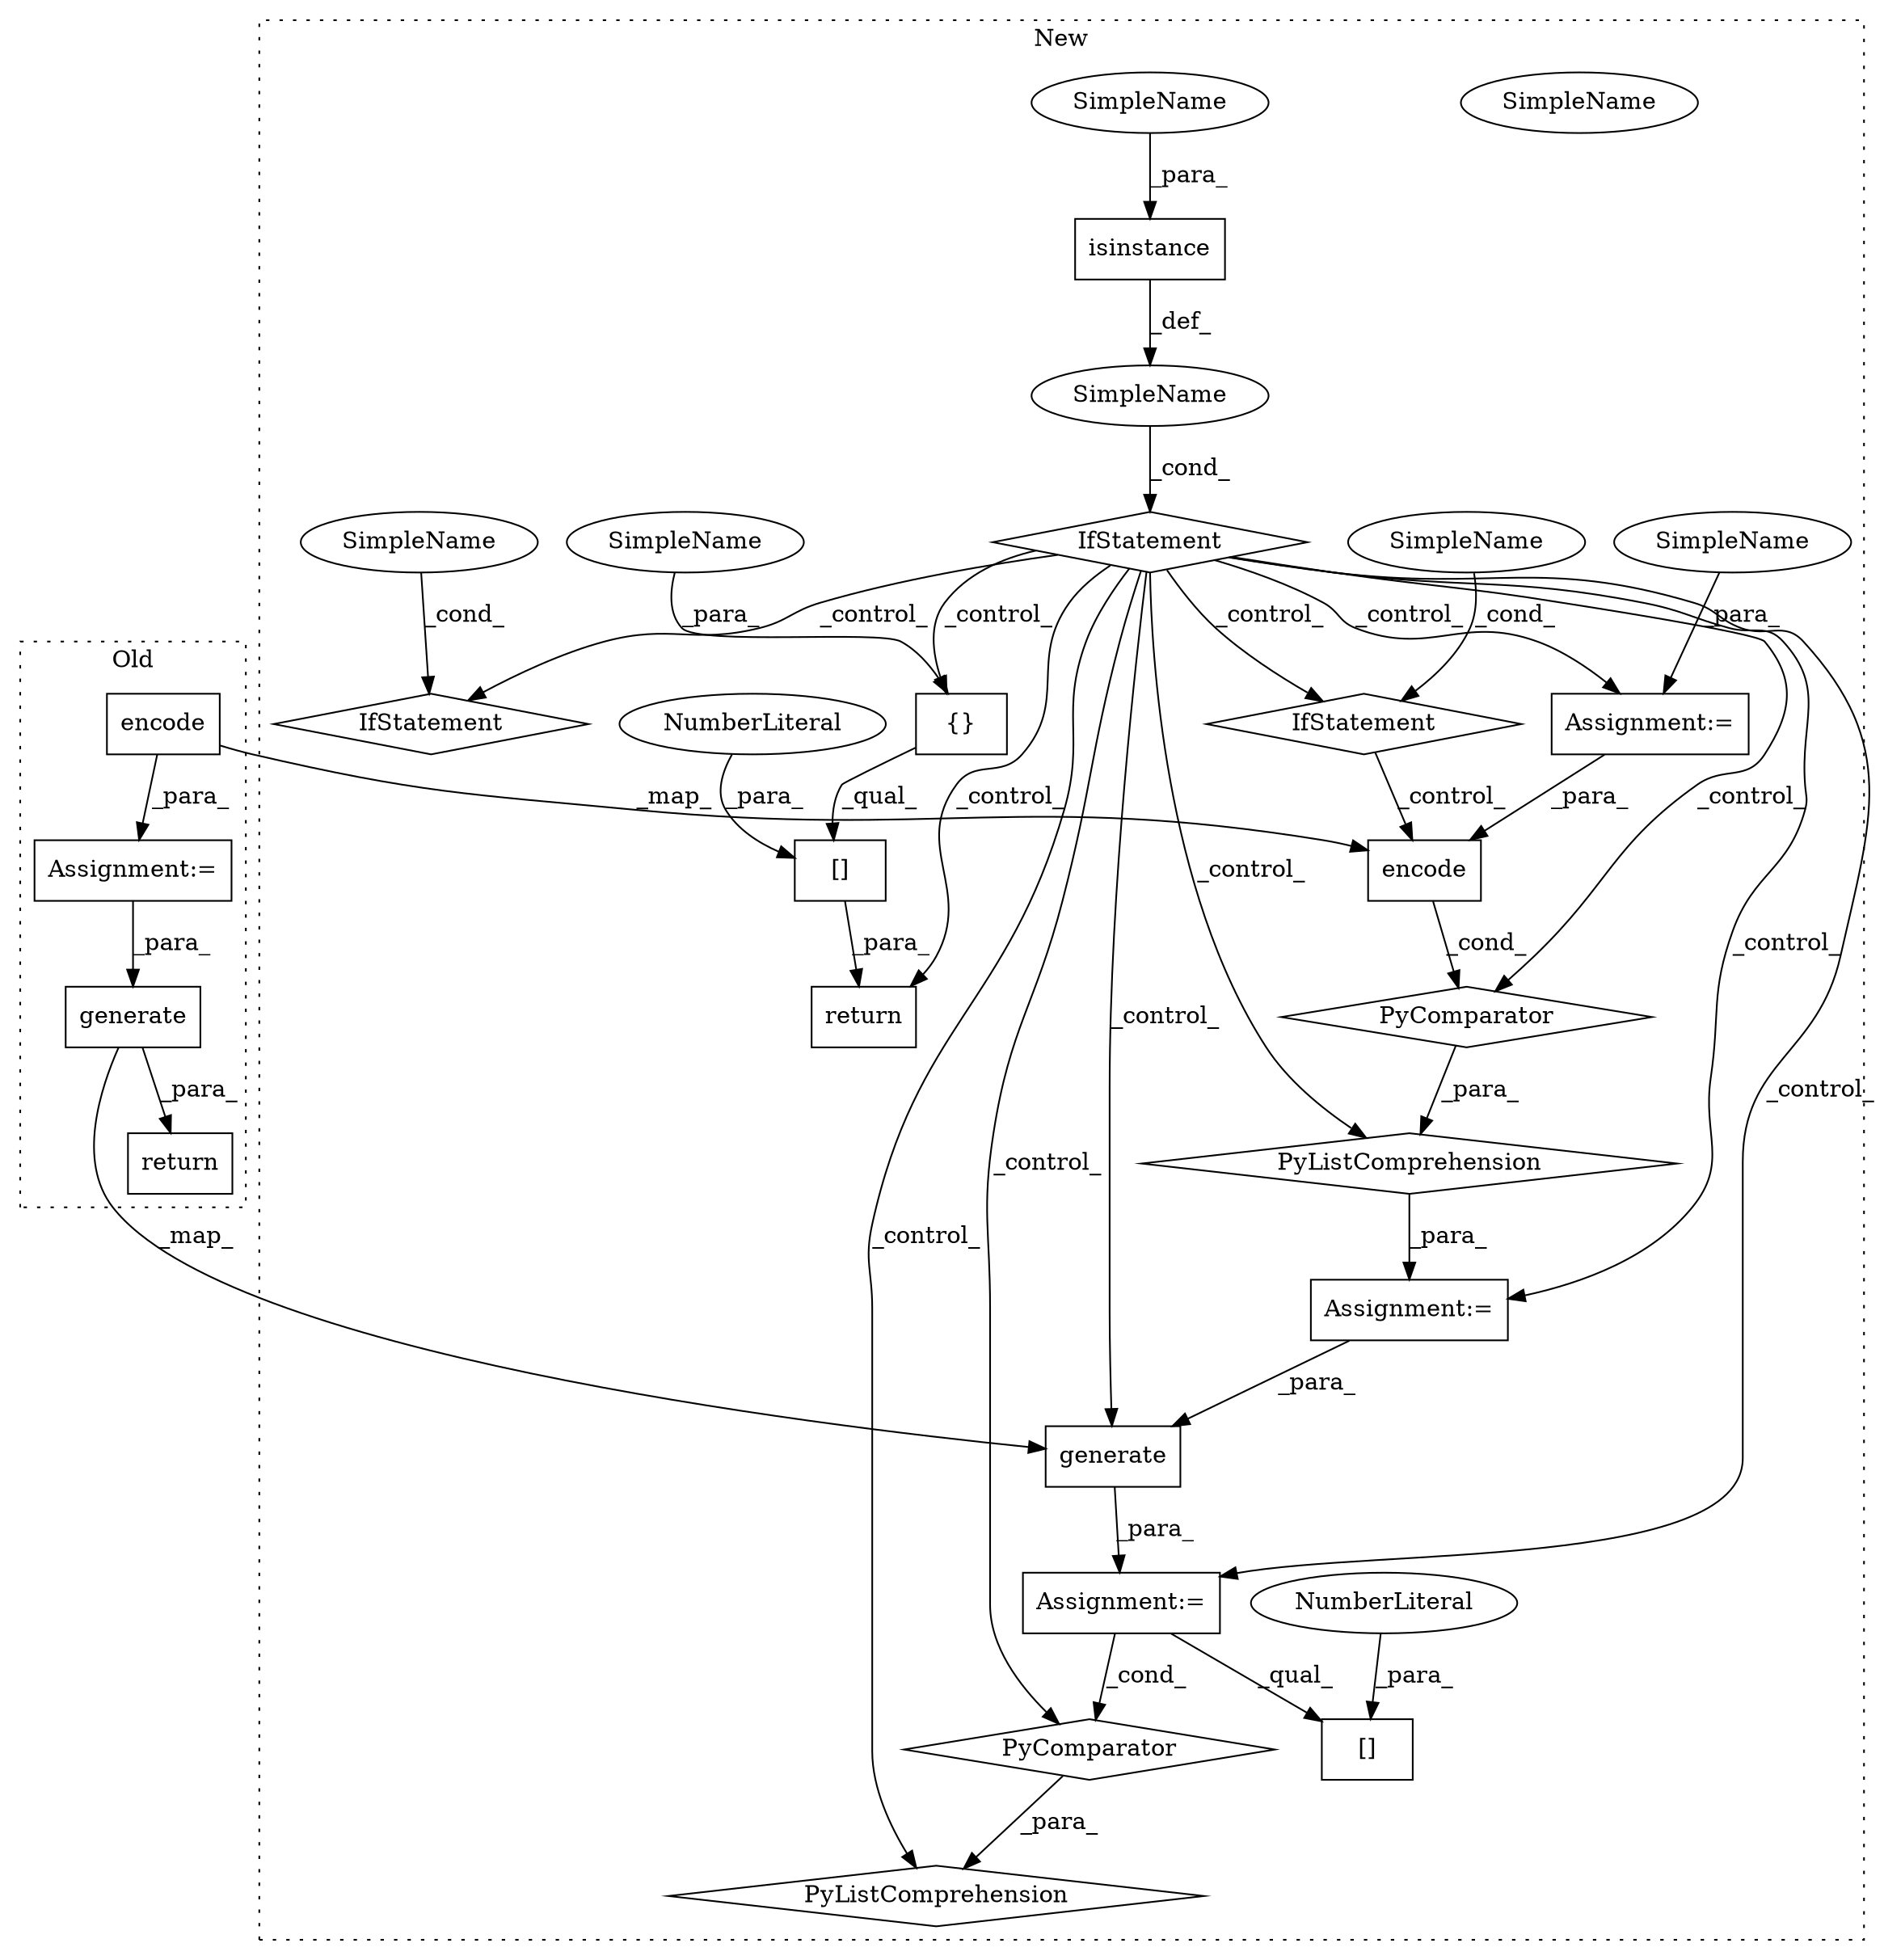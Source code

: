 digraph G {
subgraph cluster0 {
1 [label="encode" a="32" s="3687,3702" l="7,1" shape="box"];
8 [label="return" a="41" s="3773" l="7" shape="box"];
20 [label="generate" a="32" s="3719,3753" l="9,1" shape="box"];
24 [label="Assignment:=" a="7" s="3681" l="1" shape="box"];
label = "Old";
style="dotted";
}
subgraph cluster1 {
2 [label="encode" a="32" s="4175,4190" l="7,1" shape="box"];
3 [label="Assignment:=" a="7" s="4487" l="33" shape="box"];
4 [label="SimpleName" a="42" s="" l="" shape="ellipse"];
5 [label="IfStatement" a="25" s="4022,4054" l="4,2" shape="diamond"];
6 [label="Assignment:=" a="7" s="4158" l="12" shape="box"];
7 [label="IfStatement" a="25" s="4487" l="33" shape="diamond"];
9 [label="isinstance" a="32" s="4026,4053" l="11,1" shape="box"];
10 [label="[]" a="2" s="4396,4403" l="6,1" shape="box"];
11 [label="NumberLiteral" a="34" s="4402" l="1" shape="ellipse"];
12 [label="{}" a="4" s="4092,4102" l="1,1" shape="box"];
13 [label="[]" a="2" s="4071,4126" l="54,1" shape="box"];
14 [label="NumberLiteral" a="34" s="4125" l="1" shape="ellipse"];
15 [label="PyListComprehension" a="109" s="4170" l="122" shape="diamond"];
16 [label="PyComparator" a="113" s="4487" l="33" shape="diamond"];
17 [label="PyListComprehension" a="109" s="4384" l="144" shape="diamond"];
18 [label="PyComparator" a="113" s="4252" l="32" shape="diamond"];
19 [label="generate" a="32" s="4311,4359" l="9,1" shape="box"];
21 [label="SimpleName" a="42" s="4279" l="5" shape="ellipse"];
22 [label="IfStatement" a="25" s="4252" l="32" shape="diamond"];
23 [label="Assignment:=" a="7" s="4252" l="32" shape="box"];
25 [label="return" a="41" s="4064" l="7" shape="box"];
26 [label="SimpleName" a="42" s="4093" l="9" shape="ellipse"];
27 [label="SimpleName" a="42" s="4266" l="9" shape="ellipse"];
28 [label="SimpleName" a="42" s="4037" l="9" shape="ellipse"];
29 [label="SimpleName" a="42" s="4279" l="5" shape="ellipse"];
30 [label="SimpleName" a="42" s="4515" l="5" shape="ellipse"];
label = "New";
style="dotted";
}
1 -> 2 [label="_map_"];
1 -> 24 [label="_para_"];
2 -> 18 [label="_cond_"];
3 -> 16 [label="_cond_"];
3 -> 10 [label="_qual_"];
4 -> 5 [label="_cond_"];
5 -> 16 [label="_control_"];
5 -> 7 [label="_control_"];
5 -> 23 [label="_control_"];
5 -> 12 [label="_control_"];
5 -> 19 [label="_control_"];
5 -> 17 [label="_control_"];
5 -> 3 [label="_control_"];
5 -> 25 [label="_control_"];
5 -> 6 [label="_control_"];
5 -> 18 [label="_control_"];
5 -> 15 [label="_control_"];
5 -> 22 [label="_control_"];
6 -> 19 [label="_para_"];
9 -> 4 [label="_def_"];
11 -> 10 [label="_para_"];
12 -> 13 [label="_qual_"];
13 -> 25 [label="_para_"];
14 -> 13 [label="_para_"];
15 -> 6 [label="_para_"];
16 -> 17 [label="_para_"];
18 -> 15 [label="_para_"];
19 -> 3 [label="_para_"];
20 -> 8 [label="_para_"];
20 -> 19 [label="_map_"];
22 -> 2 [label="_control_"];
23 -> 2 [label="_para_"];
24 -> 20 [label="_para_"];
26 -> 12 [label="_para_"];
27 -> 23 [label="_para_"];
28 -> 9 [label="_para_"];
29 -> 22 [label="_cond_"];
30 -> 7 [label="_cond_"];
}